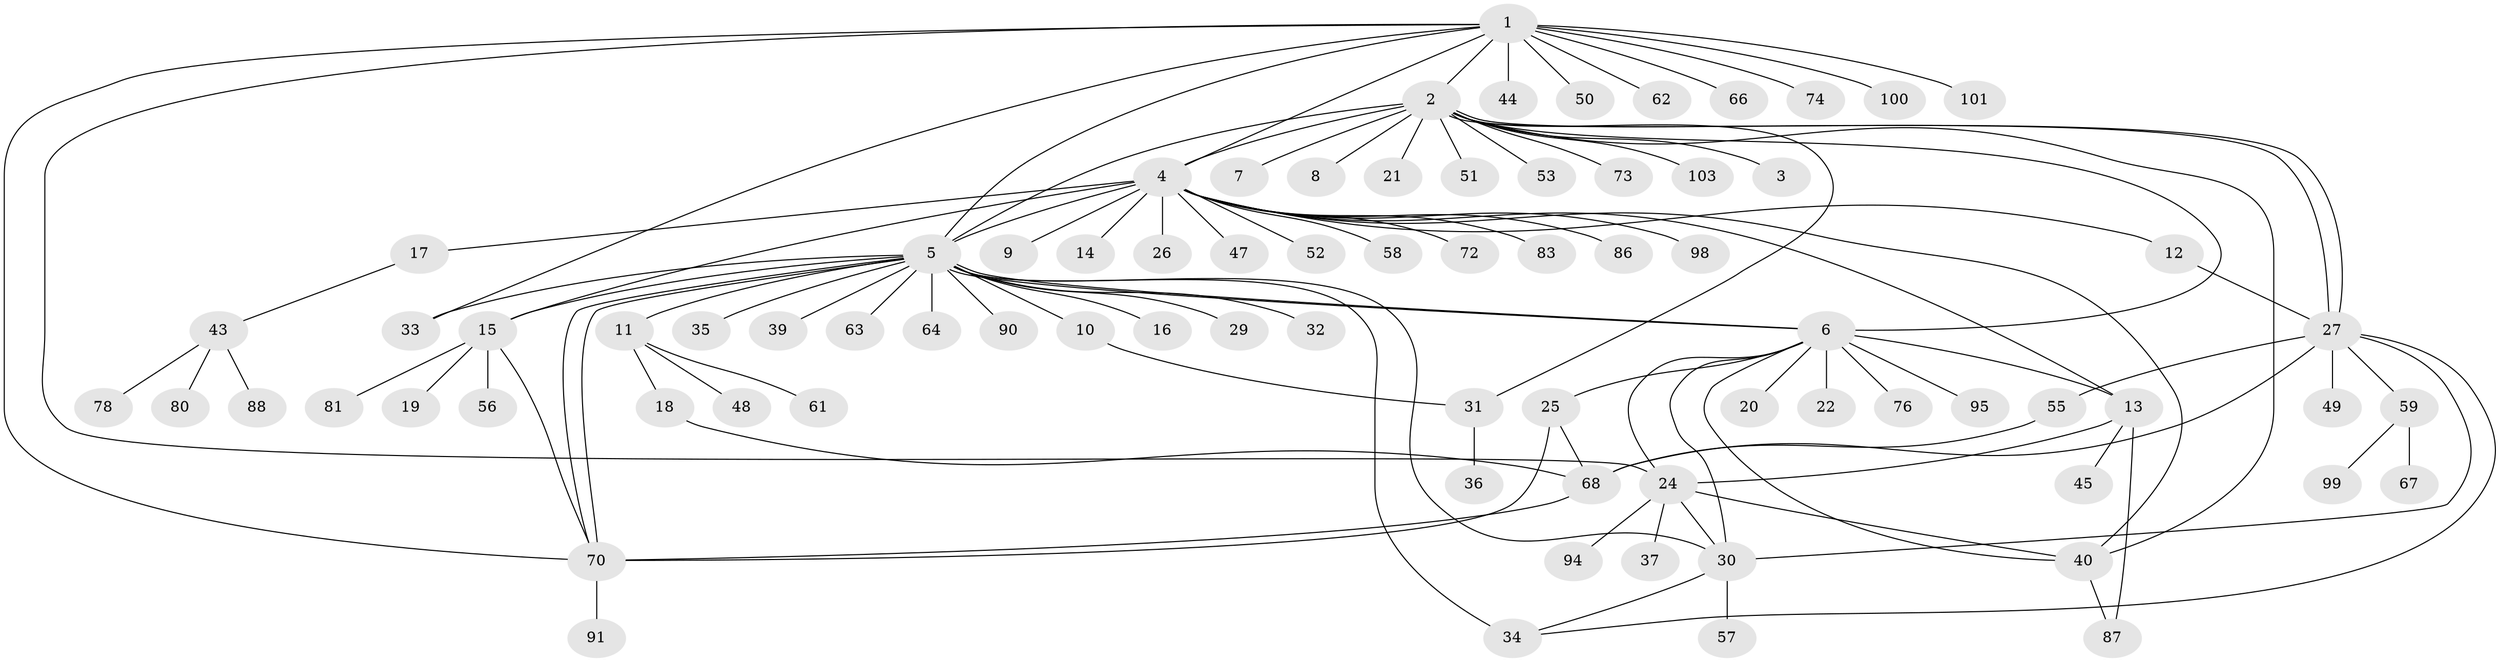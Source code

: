 // Generated by graph-tools (version 1.1) at 2025/51/02/27/25 19:51:54]
// undirected, 80 vertices, 109 edges
graph export_dot {
graph [start="1"]
  node [color=gray90,style=filled];
  1 [super="+23"];
  2 [super="+54"];
  3;
  4 [super="+97"];
  5 [super="+38"];
  6 [super="+60"];
  7;
  8;
  9;
  10 [super="+69"];
  11 [super="+46"];
  12 [super="+82"];
  13 [super="+89"];
  14 [super="+41"];
  15 [super="+28"];
  16;
  17;
  18 [super="+93"];
  19;
  20;
  21;
  22;
  24 [super="+71"];
  25;
  26;
  27 [super="+42"];
  29;
  30;
  31 [super="+79"];
  32;
  33;
  34 [super="+75"];
  35 [super="+65"];
  36;
  37;
  39;
  40 [super="+84"];
  43 [super="+77"];
  44 [super="+92"];
  45;
  47;
  48;
  49;
  50;
  51;
  52;
  53;
  55;
  56;
  57;
  58;
  59;
  61;
  62;
  63;
  64;
  66;
  67;
  68 [super="+96"];
  70 [super="+85"];
  72;
  73;
  74;
  76;
  78;
  80;
  81;
  83;
  86;
  87;
  88;
  90;
  91;
  94;
  95;
  98 [super="+102"];
  99;
  100;
  101;
  103;
  1 -- 2;
  1 -- 50;
  1 -- 62;
  1 -- 66;
  1 -- 70;
  1 -- 74;
  1 -- 100;
  1 -- 101;
  1 -- 33;
  1 -- 4;
  1 -- 24;
  1 -- 44;
  1 -- 5;
  2 -- 3;
  2 -- 4;
  2 -- 5;
  2 -- 6;
  2 -- 7;
  2 -- 8;
  2 -- 21;
  2 -- 27;
  2 -- 27;
  2 -- 31;
  2 -- 51;
  2 -- 53;
  2 -- 73;
  2 -- 103;
  2 -- 40;
  4 -- 5;
  4 -- 9;
  4 -- 12;
  4 -- 13;
  4 -- 14;
  4 -- 17;
  4 -- 26;
  4 -- 40;
  4 -- 47;
  4 -- 52;
  4 -- 58;
  4 -- 72;
  4 -- 83;
  4 -- 86;
  4 -- 98;
  4 -- 15;
  5 -- 6;
  5 -- 6;
  5 -- 10;
  5 -- 11;
  5 -- 15;
  5 -- 16;
  5 -- 29;
  5 -- 30;
  5 -- 32;
  5 -- 34 [weight=2];
  5 -- 35;
  5 -- 39;
  5 -- 63;
  5 -- 70;
  5 -- 70;
  5 -- 90;
  5 -- 64;
  5 -- 33;
  6 -- 13;
  6 -- 20;
  6 -- 22;
  6 -- 24;
  6 -- 25;
  6 -- 30;
  6 -- 40;
  6 -- 76;
  6 -- 95;
  10 -- 31;
  11 -- 18;
  11 -- 48;
  11 -- 61;
  12 -- 27;
  13 -- 24;
  13 -- 45;
  13 -- 87;
  15 -- 19;
  15 -- 56;
  15 -- 70;
  15 -- 81;
  17 -- 43;
  18 -- 68;
  24 -- 37;
  24 -- 40;
  24 -- 94;
  24 -- 30;
  25 -- 68;
  25 -- 70;
  27 -- 30;
  27 -- 34;
  27 -- 49;
  27 -- 55;
  27 -- 59;
  27 -- 68;
  30 -- 57;
  30 -- 34;
  31 -- 36;
  40 -- 87;
  43 -- 80;
  43 -- 88;
  43 -- 78;
  55 -- 68;
  59 -- 67;
  59 -- 99;
  68 -- 70;
  70 -- 91;
}
